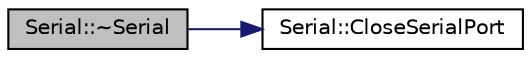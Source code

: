 digraph "Serial::~Serial"
{
 // LATEX_PDF_SIZE
  edge [fontname="Helvetica",fontsize="10",labelfontname="Helvetica",labelfontsize="10"];
  node [fontname="Helvetica",fontsize="10",shape=record];
  rankdir="LR";
  Node1 [label="Serial::~Serial",height=0.2,width=0.4,color="black", fillcolor="grey75", style="filled", fontcolor="black",tooltip="Finalizes an instance of the Serial class"];
  Node1 -> Node2 [color="midnightblue",fontsize="10",style="solid",fontname="Helvetica"];
  Node2 [label="Serial::CloseSerialPort",height=0.2,width=0.4,color="black", fillcolor="white", style="filled",URL="$d3/d7b/a00986.html#a17bb88159a12333d6c0ff9ae6b2aeae2",tooltip="Closes serial port"];
}

